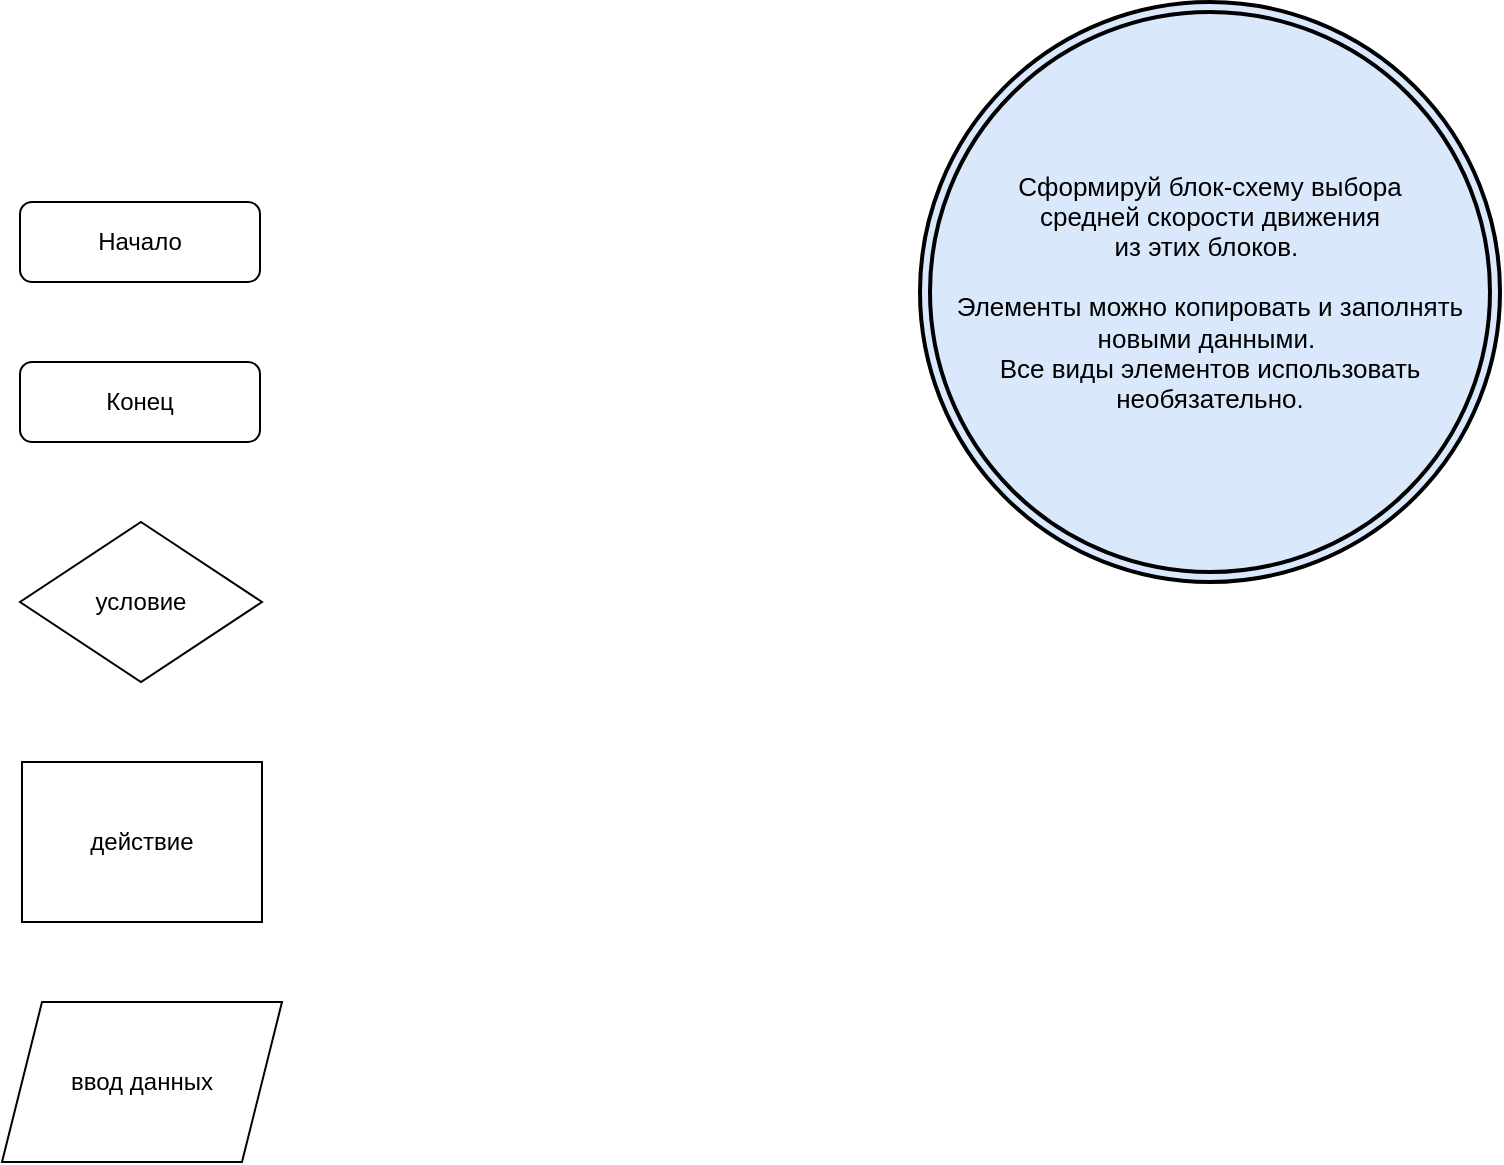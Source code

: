 <mxfile version="15.5.9" type="github"><diagram id="rRmtudpdEV8kB-wlNoaQ" name="Page-1"><mxGraphModel dx="1422" dy="830" grid="1" gridSize="10" guides="1" tooltips="1" connect="1" arrows="1" fold="1" page="1" pageScale="1" pageWidth="827" pageHeight="1169" math="0" shadow="0"><root><mxCell id="0"/><mxCell id="1" parent="0"/><mxCell id="tulF2AGn9xkQMnw531Gr-1" value="Начало" style="rounded=1;whiteSpace=wrap;html=1;" parent="1" vertex="1"><mxGeometry x="40" y="120" width="120" height="40" as="geometry"/></mxCell><mxCell id="tulF2AGn9xkQMnw531Gr-2" value="Конец" style="rounded=1;whiteSpace=wrap;html=1;" parent="1" vertex="1"><mxGeometry x="40" y="200" width="120" height="40" as="geometry"/></mxCell><mxCell id="tulF2AGn9xkQMnw531Gr-3" value="условие" style="rhombus;whiteSpace=wrap;html=1;" parent="1" vertex="1"><mxGeometry x="40" y="280" width="121" height="80" as="geometry"/></mxCell><mxCell id="tulF2AGn9xkQMnw531Gr-12" value="действие" style="rounded=0;whiteSpace=wrap;html=1;" parent="1" vertex="1"><mxGeometry x="41" y="400" width="120" height="80" as="geometry"/></mxCell><mxCell id="tulF2AGn9xkQMnw531Gr-18" value="ввод данных" style="shape=parallelogram;perimeter=parallelogramPerimeter;whiteSpace=wrap;html=1;fixedSize=1;" parent="1" vertex="1"><mxGeometry x="31" y="520" width="140" height="80" as="geometry"/></mxCell><mxCell id="tGcxBd1fGb3jL6-7lItP-3" value="&lt;p style=&quot;font-style: normal ; font-weight: normal ; letter-spacing: normal ; text-align: center ; text-indent: 0px ; text-transform: none ; word-spacing: 0px ; text-decoration: none ; margin: 0px ; font-stretch: normal ; line-height: normal ; font-size: 13px&quot;&gt;&lt;font style=&quot;font-size: 13px&quot;&gt;Сформируй блок-схему выбора&lt;/font&gt;&lt;/p&gt;&lt;p style=&quot;font-style: normal ; font-weight: normal ; letter-spacing: normal ; text-align: center ; text-indent: 0px ; text-transform: none ; word-spacing: 0px ; text-decoration: none ; margin: 0px ; font-stretch: normal ; line-height: normal ; font-size: 13px&quot;&gt;&lt;font style=&quot;font-size: 13px&quot;&gt;средней скорости движения&lt;/font&gt;&lt;/p&gt;&lt;p style=&quot;font-style: normal ; font-weight: normal ; letter-spacing: normal ; text-align: center ; text-indent: 0px ; text-transform: none ; word-spacing: 0px ; text-decoration: none ; margin: 0px ; font-stretch: normal ; line-height: normal ; font-size: 13px&quot;&gt;&lt;font style=&quot;font-size: 13px&quot;&gt;из этих блоков.&amp;nbsp;&lt;/font&gt;&lt;/p&gt;&lt;font style=&quot;font-size: 13px&quot;&gt;&lt;span style=&quot;font-style: normal ; font-weight: normal ; letter-spacing: normal ; text-align: center ; text-indent: 0px ; text-transform: none ; word-spacing: 0px ; text-decoration: none ; display: inline ; float: none&quot;&gt;&amp;nbsp;&lt;/span&gt;&lt;br style=&quot;font-style: normal ; font-weight: normal ; letter-spacing: normal ; text-align: center ; text-indent: 0px ; text-transform: none ; word-spacing: 0px ; text-decoration: none&quot;&gt;&lt;span style=&quot;font-style: normal ; font-weight: normal ; letter-spacing: normal ; text-align: center ; text-indent: 0px ; text-transform: none ; word-spacing: 0px ; text-decoration: none ; display: inline ; float: none&quot;&gt;Элементы можно копировать и заполнять новыми данными.&lt;span class=&quot;Apple-converted-space&quot;&gt;&amp;nbsp;&lt;/span&gt;&lt;/span&gt;&lt;br style=&quot;font-style: normal ; font-weight: normal ; letter-spacing: normal ; text-align: center ; text-indent: 0px ; text-transform: none ; word-spacing: 0px ; text-decoration: none&quot;&gt;&lt;/font&gt;&lt;p style=&quot;font-style: normal ; font-weight: normal ; letter-spacing: normal ; text-align: center ; text-indent: 0px ; text-transform: none ; word-spacing: 0px ; text-decoration: none ; margin: 0px ; font-stretch: normal ; line-height: normal ; font-size: 13px&quot;&gt;&lt;font style=&quot;font-size: 13px&quot;&gt;Все виды элементов использовать необязательно.&lt;/font&gt;&lt;/p&gt;" style="ellipse;shape=doubleEllipse;whiteSpace=wrap;html=1;strokeWidth=2;fillColor=#dae8fc;" parent="1" vertex="1"><mxGeometry x="490" y="20" width="290" height="290" as="geometry"/></mxCell></root></mxGraphModel></diagram></mxfile>